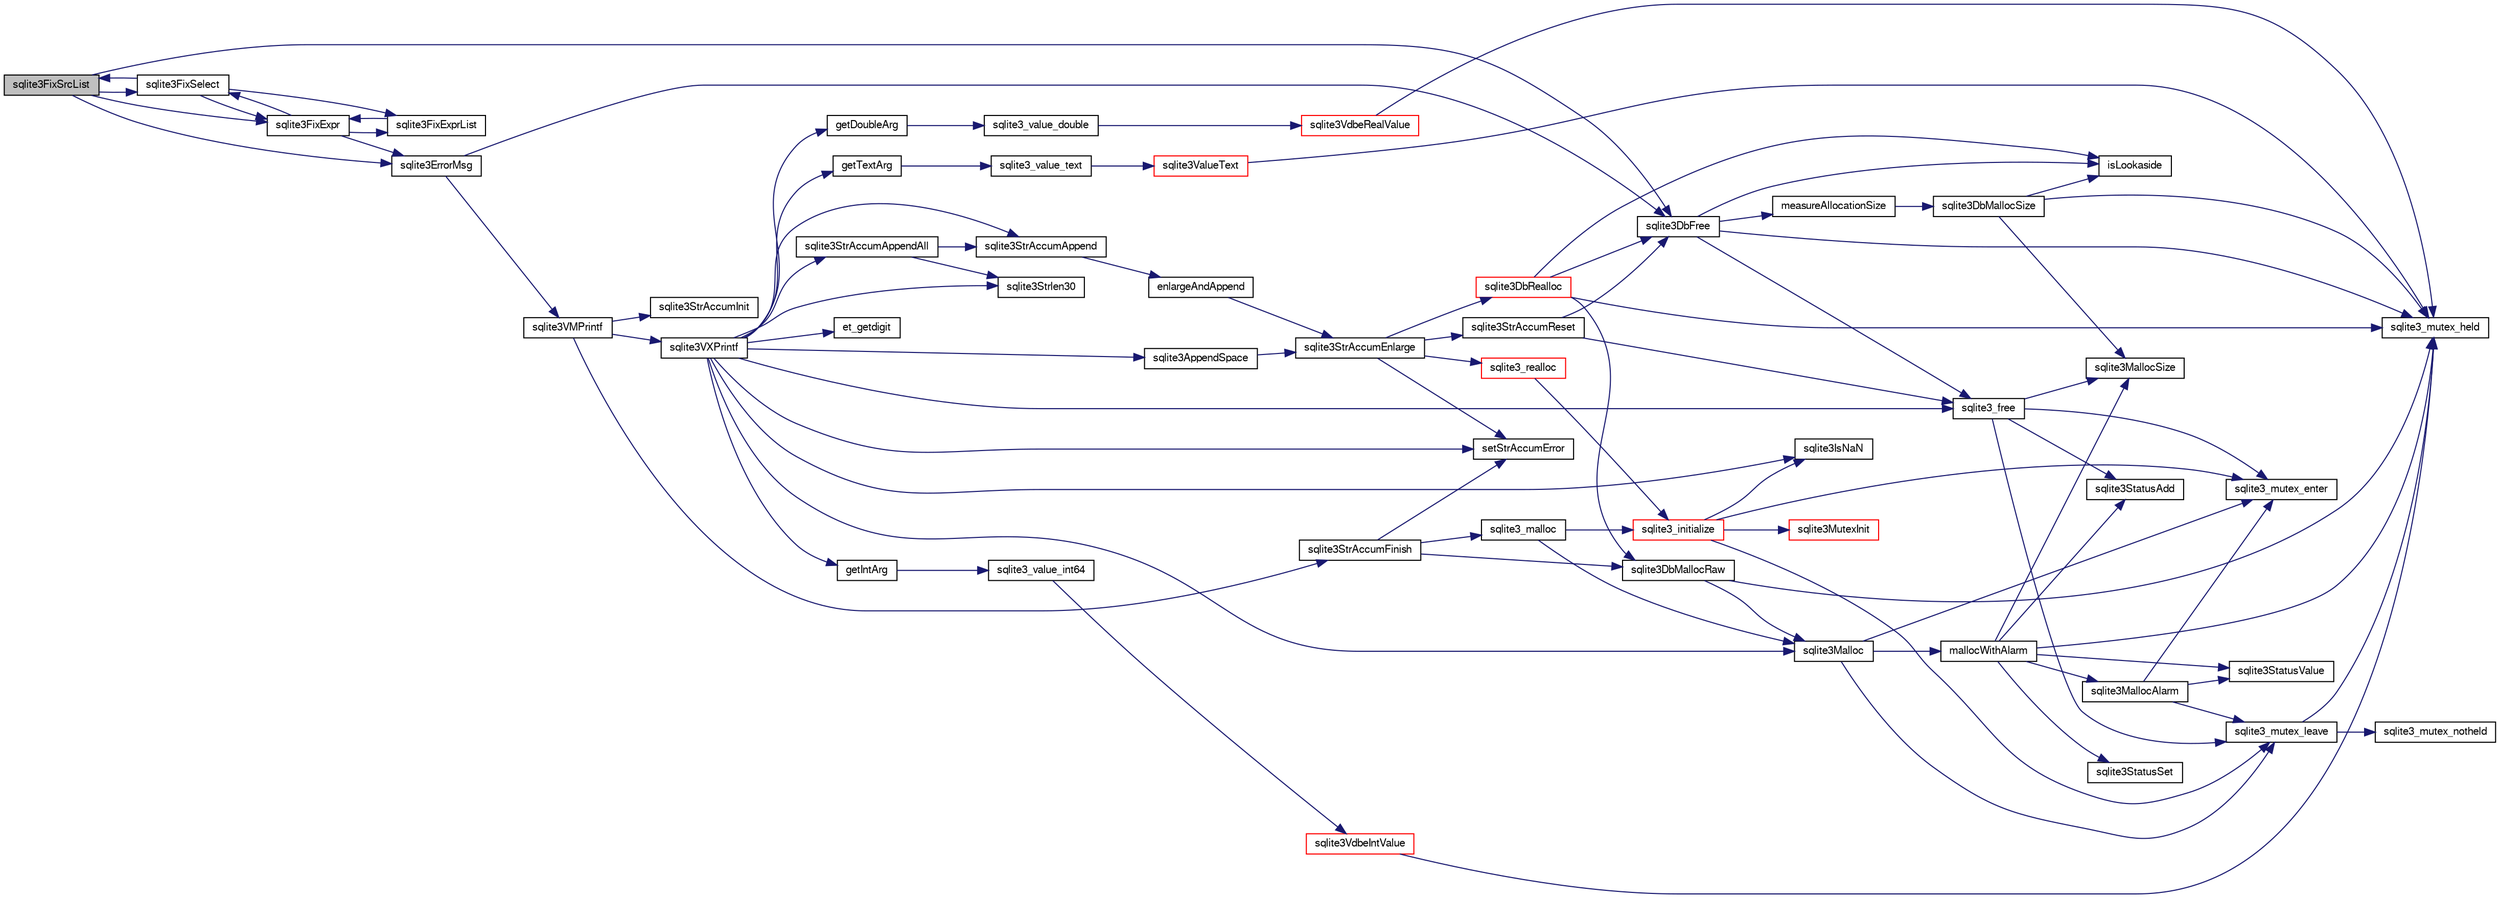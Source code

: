 digraph "sqlite3FixSrcList"
{
  edge [fontname="FreeSans",fontsize="10",labelfontname="FreeSans",labelfontsize="10"];
  node [fontname="FreeSans",fontsize="10",shape=record];
  rankdir="LR";
  Node543216 [label="sqlite3FixSrcList",height=0.2,width=0.4,color="black", fillcolor="grey75", style="filled", fontcolor="black"];
  Node543216 -> Node543217 [color="midnightblue",fontsize="10",style="solid",fontname="FreeSans"];
  Node543217 [label="sqlite3ErrorMsg",height=0.2,width=0.4,color="black", fillcolor="white", style="filled",URL="$sqlite3_8c.html#aee2798e173651adae0f9c85469f3457d"];
  Node543217 -> Node543218 [color="midnightblue",fontsize="10",style="solid",fontname="FreeSans"];
  Node543218 [label="sqlite3VMPrintf",height=0.2,width=0.4,color="black", fillcolor="white", style="filled",URL="$sqlite3_8c.html#a05535d0982ef06fbc2ee8195ebbae689"];
  Node543218 -> Node543219 [color="midnightblue",fontsize="10",style="solid",fontname="FreeSans"];
  Node543219 [label="sqlite3StrAccumInit",height=0.2,width=0.4,color="black", fillcolor="white", style="filled",URL="$sqlite3_8c.html#aabf95e113b9d54d519cd15a56215f560"];
  Node543218 -> Node543220 [color="midnightblue",fontsize="10",style="solid",fontname="FreeSans"];
  Node543220 [label="sqlite3VXPrintf",height=0.2,width=0.4,color="black", fillcolor="white", style="filled",URL="$sqlite3_8c.html#a63c25806c9bd4a2b76f9a0eb232c6bde"];
  Node543220 -> Node543221 [color="midnightblue",fontsize="10",style="solid",fontname="FreeSans"];
  Node543221 [label="sqlite3StrAccumAppend",height=0.2,width=0.4,color="black", fillcolor="white", style="filled",URL="$sqlite3_8c.html#a56664fa33def33c5a5245b623441d5e0"];
  Node543221 -> Node543222 [color="midnightblue",fontsize="10",style="solid",fontname="FreeSans"];
  Node543222 [label="enlargeAndAppend",height=0.2,width=0.4,color="black", fillcolor="white", style="filled",URL="$sqlite3_8c.html#a25b21e61dc0883d849890eaa8a18088a"];
  Node543222 -> Node543223 [color="midnightblue",fontsize="10",style="solid",fontname="FreeSans"];
  Node543223 [label="sqlite3StrAccumEnlarge",height=0.2,width=0.4,color="black", fillcolor="white", style="filled",URL="$sqlite3_8c.html#a38976500a97c69d65086eeccca82dd96"];
  Node543223 -> Node543224 [color="midnightblue",fontsize="10",style="solid",fontname="FreeSans"];
  Node543224 [label="setStrAccumError",height=0.2,width=0.4,color="black", fillcolor="white", style="filled",URL="$sqlite3_8c.html#a3dc479a1fc8ba1ab8edfe51f8a0b102c"];
  Node543223 -> Node543225 [color="midnightblue",fontsize="10",style="solid",fontname="FreeSans"];
  Node543225 [label="sqlite3StrAccumReset",height=0.2,width=0.4,color="black", fillcolor="white", style="filled",URL="$sqlite3_8c.html#ad7e70f4ec9d2fa3a63a371e2c7c555d8"];
  Node543225 -> Node543226 [color="midnightblue",fontsize="10",style="solid",fontname="FreeSans"];
  Node543226 [label="sqlite3DbFree",height=0.2,width=0.4,color="black", fillcolor="white", style="filled",URL="$sqlite3_8c.html#ac70ab821a6607b4a1b909582dc37a069"];
  Node543226 -> Node543227 [color="midnightblue",fontsize="10",style="solid",fontname="FreeSans"];
  Node543227 [label="sqlite3_mutex_held",height=0.2,width=0.4,color="black", fillcolor="white", style="filled",URL="$sqlite3_8c.html#acf77da68932b6bc163c5e68547ecc3e7"];
  Node543226 -> Node543228 [color="midnightblue",fontsize="10",style="solid",fontname="FreeSans"];
  Node543228 [label="measureAllocationSize",height=0.2,width=0.4,color="black", fillcolor="white", style="filled",URL="$sqlite3_8c.html#a45731e644a22fdb756e2b6337224217a"];
  Node543228 -> Node543229 [color="midnightblue",fontsize="10",style="solid",fontname="FreeSans"];
  Node543229 [label="sqlite3DbMallocSize",height=0.2,width=0.4,color="black", fillcolor="white", style="filled",URL="$sqlite3_8c.html#aa397e5a8a03495203a0767abf0a71f86"];
  Node543229 -> Node543230 [color="midnightblue",fontsize="10",style="solid",fontname="FreeSans"];
  Node543230 [label="sqlite3MallocSize",height=0.2,width=0.4,color="black", fillcolor="white", style="filled",URL="$sqlite3_8c.html#acf5d2a5f35270bafb050bd2def576955"];
  Node543229 -> Node543227 [color="midnightblue",fontsize="10",style="solid",fontname="FreeSans"];
  Node543229 -> Node543231 [color="midnightblue",fontsize="10",style="solid",fontname="FreeSans"];
  Node543231 [label="isLookaside",height=0.2,width=0.4,color="black", fillcolor="white", style="filled",URL="$sqlite3_8c.html#a770fa05ff9717b75e16f4d968a77b897"];
  Node543226 -> Node543231 [color="midnightblue",fontsize="10",style="solid",fontname="FreeSans"];
  Node543226 -> Node543232 [color="midnightblue",fontsize="10",style="solid",fontname="FreeSans"];
  Node543232 [label="sqlite3_free",height=0.2,width=0.4,color="black", fillcolor="white", style="filled",URL="$sqlite3_8c.html#a6552349e36a8a691af5487999ab09519"];
  Node543232 -> Node543233 [color="midnightblue",fontsize="10",style="solid",fontname="FreeSans"];
  Node543233 [label="sqlite3_mutex_enter",height=0.2,width=0.4,color="black", fillcolor="white", style="filled",URL="$sqlite3_8c.html#a1c12cde690bd89f104de5cbad12a6bf5"];
  Node543232 -> Node543234 [color="midnightblue",fontsize="10",style="solid",fontname="FreeSans"];
  Node543234 [label="sqlite3StatusAdd",height=0.2,width=0.4,color="black", fillcolor="white", style="filled",URL="$sqlite3_8c.html#afa029f93586aeab4cc85360905dae9cd"];
  Node543232 -> Node543230 [color="midnightblue",fontsize="10",style="solid",fontname="FreeSans"];
  Node543232 -> Node543235 [color="midnightblue",fontsize="10",style="solid",fontname="FreeSans"];
  Node543235 [label="sqlite3_mutex_leave",height=0.2,width=0.4,color="black", fillcolor="white", style="filled",URL="$sqlite3_8c.html#a5838d235601dbd3c1fa993555c6bcc93"];
  Node543235 -> Node543227 [color="midnightblue",fontsize="10",style="solid",fontname="FreeSans"];
  Node543235 -> Node543236 [color="midnightblue",fontsize="10",style="solid",fontname="FreeSans"];
  Node543236 [label="sqlite3_mutex_notheld",height=0.2,width=0.4,color="black", fillcolor="white", style="filled",URL="$sqlite3_8c.html#a83967c837c1c000d3b5adcfaa688f5dc"];
  Node543225 -> Node543232 [color="midnightblue",fontsize="10",style="solid",fontname="FreeSans"];
  Node543223 -> Node543237 [color="midnightblue",fontsize="10",style="solid",fontname="FreeSans"];
  Node543237 [label="sqlite3DbRealloc",height=0.2,width=0.4,color="red", fillcolor="white", style="filled",URL="$sqlite3_8c.html#ae028f4902a9d29bcaf310ff289ee87dc"];
  Node543237 -> Node543227 [color="midnightblue",fontsize="10",style="solid",fontname="FreeSans"];
  Node543237 -> Node543238 [color="midnightblue",fontsize="10",style="solid",fontname="FreeSans"];
  Node543238 [label="sqlite3DbMallocRaw",height=0.2,width=0.4,color="black", fillcolor="white", style="filled",URL="$sqlite3_8c.html#abbe8be0cf7175e11ddc3e2218fad924e"];
  Node543238 -> Node543227 [color="midnightblue",fontsize="10",style="solid",fontname="FreeSans"];
  Node543238 -> Node543239 [color="midnightblue",fontsize="10",style="solid",fontname="FreeSans"];
  Node543239 [label="sqlite3Malloc",height=0.2,width=0.4,color="black", fillcolor="white", style="filled",URL="$sqlite3_8c.html#a361a2eaa846b1885f123abe46f5d8b2b"];
  Node543239 -> Node543233 [color="midnightblue",fontsize="10",style="solid",fontname="FreeSans"];
  Node543239 -> Node543240 [color="midnightblue",fontsize="10",style="solid",fontname="FreeSans"];
  Node543240 [label="mallocWithAlarm",height=0.2,width=0.4,color="black", fillcolor="white", style="filled",URL="$sqlite3_8c.html#ab070d5cf8e48ec8a6a43cf025d48598b"];
  Node543240 -> Node543227 [color="midnightblue",fontsize="10",style="solid",fontname="FreeSans"];
  Node543240 -> Node543241 [color="midnightblue",fontsize="10",style="solid",fontname="FreeSans"];
  Node543241 [label="sqlite3StatusSet",height=0.2,width=0.4,color="black", fillcolor="white", style="filled",URL="$sqlite3_8c.html#afec7586c01fcb5ea17dc9d7725a589d9"];
  Node543240 -> Node543242 [color="midnightblue",fontsize="10",style="solid",fontname="FreeSans"];
  Node543242 [label="sqlite3StatusValue",height=0.2,width=0.4,color="black", fillcolor="white", style="filled",URL="$sqlite3_8c.html#a30b8ac296c6e200c1fa57708d52c6ef6"];
  Node543240 -> Node543243 [color="midnightblue",fontsize="10",style="solid",fontname="FreeSans"];
  Node543243 [label="sqlite3MallocAlarm",height=0.2,width=0.4,color="black", fillcolor="white", style="filled",URL="$sqlite3_8c.html#ada66988e8471d1198f3219c062377508"];
  Node543243 -> Node543242 [color="midnightblue",fontsize="10",style="solid",fontname="FreeSans"];
  Node543243 -> Node543235 [color="midnightblue",fontsize="10",style="solid",fontname="FreeSans"];
  Node543243 -> Node543233 [color="midnightblue",fontsize="10",style="solid",fontname="FreeSans"];
  Node543240 -> Node543230 [color="midnightblue",fontsize="10",style="solid",fontname="FreeSans"];
  Node543240 -> Node543234 [color="midnightblue",fontsize="10",style="solid",fontname="FreeSans"];
  Node543239 -> Node543235 [color="midnightblue",fontsize="10",style="solid",fontname="FreeSans"];
  Node543237 -> Node543231 [color="midnightblue",fontsize="10",style="solid",fontname="FreeSans"];
  Node543237 -> Node543226 [color="midnightblue",fontsize="10",style="solid",fontname="FreeSans"];
  Node543223 -> Node543420 [color="midnightblue",fontsize="10",style="solid",fontname="FreeSans"];
  Node543420 [label="sqlite3_realloc",height=0.2,width=0.4,color="red", fillcolor="white", style="filled",URL="$sqlite3_8c.html#a822d9e42f6ab4b2ec803f311aeb9618d"];
  Node543420 -> Node543245 [color="midnightblue",fontsize="10",style="solid",fontname="FreeSans"];
  Node543245 [label="sqlite3_initialize",height=0.2,width=0.4,color="red", fillcolor="white", style="filled",URL="$sqlite3_8c.html#ab0c0ee2d5d4cf8b28e9572296a8861df"];
  Node543245 -> Node543246 [color="midnightblue",fontsize="10",style="solid",fontname="FreeSans"];
  Node543246 [label="sqlite3MutexInit",height=0.2,width=0.4,color="red", fillcolor="white", style="filled",URL="$sqlite3_8c.html#a7906afcdd1cdb3d0007eb932398a1158"];
  Node543245 -> Node543233 [color="midnightblue",fontsize="10",style="solid",fontname="FreeSans"];
  Node543245 -> Node543235 [color="midnightblue",fontsize="10",style="solid",fontname="FreeSans"];
  Node543245 -> Node543388 [color="midnightblue",fontsize="10",style="solid",fontname="FreeSans"];
  Node543388 [label="sqlite3IsNaN",height=0.2,width=0.4,color="black", fillcolor="white", style="filled",URL="$sqlite3_8c.html#aed4d78203877c3486765ccbc7feebb50"];
  Node543220 -> Node543494 [color="midnightblue",fontsize="10",style="solid",fontname="FreeSans"];
  Node543494 [label="getIntArg",height=0.2,width=0.4,color="black", fillcolor="white", style="filled",URL="$sqlite3_8c.html#abff258963dbd9205fb299851a64c67be"];
  Node543494 -> Node543379 [color="midnightblue",fontsize="10",style="solid",fontname="FreeSans"];
  Node543379 [label="sqlite3_value_int64",height=0.2,width=0.4,color="black", fillcolor="white", style="filled",URL="$sqlite3_8c.html#ab38d8627f4750672e72712df0b709e0d"];
  Node543379 -> Node543367 [color="midnightblue",fontsize="10",style="solid",fontname="FreeSans"];
  Node543367 [label="sqlite3VdbeIntValue",height=0.2,width=0.4,color="red", fillcolor="white", style="filled",URL="$sqlite3_8c.html#a3dc28e3bfdbecf81633c3697a3aacd45"];
  Node543367 -> Node543227 [color="midnightblue",fontsize="10",style="solid",fontname="FreeSans"];
  Node543220 -> Node543239 [color="midnightblue",fontsize="10",style="solid",fontname="FreeSans"];
  Node543220 -> Node543224 [color="midnightblue",fontsize="10",style="solid",fontname="FreeSans"];
  Node543220 -> Node543495 [color="midnightblue",fontsize="10",style="solid",fontname="FreeSans"];
  Node543495 [label="getDoubleArg",height=0.2,width=0.4,color="black", fillcolor="white", style="filled",URL="$sqlite3_8c.html#a1cf25120072c85bd261983b24c12c3d9"];
  Node543495 -> Node543383 [color="midnightblue",fontsize="10",style="solid",fontname="FreeSans"];
  Node543383 [label="sqlite3_value_double",height=0.2,width=0.4,color="black", fillcolor="white", style="filled",URL="$sqlite3_8c.html#a3e50c1a2dd484a8b6911c9d163816b88"];
  Node543383 -> Node543384 [color="midnightblue",fontsize="10",style="solid",fontname="FreeSans"];
  Node543384 [label="sqlite3VdbeRealValue",height=0.2,width=0.4,color="red", fillcolor="white", style="filled",URL="$sqlite3_8c.html#a5bf943a4f9a5516911b3bc610e3d64e0"];
  Node543384 -> Node543227 [color="midnightblue",fontsize="10",style="solid",fontname="FreeSans"];
  Node543220 -> Node543388 [color="midnightblue",fontsize="10",style="solid",fontname="FreeSans"];
  Node543220 -> Node543306 [color="midnightblue",fontsize="10",style="solid",fontname="FreeSans"];
  Node543306 [label="sqlite3Strlen30",height=0.2,width=0.4,color="black", fillcolor="white", style="filled",URL="$sqlite3_8c.html#a3dcd80ba41f1a308193dee74857b62a7"];
  Node543220 -> Node543496 [color="midnightblue",fontsize="10",style="solid",fontname="FreeSans"];
  Node543496 [label="et_getdigit",height=0.2,width=0.4,color="black", fillcolor="white", style="filled",URL="$sqlite3_8c.html#a40c5a308749ad07cc2397a53e081bff0"];
  Node543220 -> Node543497 [color="midnightblue",fontsize="10",style="solid",fontname="FreeSans"];
  Node543497 [label="getTextArg",height=0.2,width=0.4,color="black", fillcolor="white", style="filled",URL="$sqlite3_8c.html#afbb41850423ef20071cefaab0431e04d"];
  Node543497 -> Node543311 [color="midnightblue",fontsize="10",style="solid",fontname="FreeSans"];
  Node543311 [label="sqlite3_value_text",height=0.2,width=0.4,color="black", fillcolor="white", style="filled",URL="$sqlite3_8c.html#aef2ace3239e6dd59c74110faa70f8171"];
  Node543311 -> Node543312 [color="midnightblue",fontsize="10",style="solid",fontname="FreeSans"];
  Node543312 [label="sqlite3ValueText",height=0.2,width=0.4,color="red", fillcolor="white", style="filled",URL="$sqlite3_8c.html#ad567a94e52d1adf81f4857fdba00a59b"];
  Node543312 -> Node543227 [color="midnightblue",fontsize="10",style="solid",fontname="FreeSans"];
  Node543220 -> Node543498 [color="midnightblue",fontsize="10",style="solid",fontname="FreeSans"];
  Node543498 [label="sqlite3StrAccumAppendAll",height=0.2,width=0.4,color="black", fillcolor="white", style="filled",URL="$sqlite3_8c.html#acaf8f3e4f99a3c3a4a77e9c987547289"];
  Node543498 -> Node543221 [color="midnightblue",fontsize="10",style="solid",fontname="FreeSans"];
  Node543498 -> Node543306 [color="midnightblue",fontsize="10",style="solid",fontname="FreeSans"];
  Node543220 -> Node543499 [color="midnightblue",fontsize="10",style="solid",fontname="FreeSans"];
  Node543499 [label="sqlite3AppendSpace",height=0.2,width=0.4,color="black", fillcolor="white", style="filled",URL="$sqlite3_8c.html#aefd38a5afc0020d4a93855c3ee7c63a8"];
  Node543499 -> Node543223 [color="midnightblue",fontsize="10",style="solid",fontname="FreeSans"];
  Node543220 -> Node543232 [color="midnightblue",fontsize="10",style="solid",fontname="FreeSans"];
  Node543218 -> Node543270 [color="midnightblue",fontsize="10",style="solid",fontname="FreeSans"];
  Node543270 [label="sqlite3StrAccumFinish",height=0.2,width=0.4,color="black", fillcolor="white", style="filled",URL="$sqlite3_8c.html#adb7f26b10ac1b847db6f000ef4c2e2ba"];
  Node543270 -> Node543238 [color="midnightblue",fontsize="10",style="solid",fontname="FreeSans"];
  Node543270 -> Node543271 [color="midnightblue",fontsize="10",style="solid",fontname="FreeSans"];
  Node543271 [label="sqlite3_malloc",height=0.2,width=0.4,color="black", fillcolor="white", style="filled",URL="$sqlite3_8c.html#ac79dba55fc32b6a840cf5a9769bce7cd"];
  Node543271 -> Node543245 [color="midnightblue",fontsize="10",style="solid",fontname="FreeSans"];
  Node543271 -> Node543239 [color="midnightblue",fontsize="10",style="solid",fontname="FreeSans"];
  Node543270 -> Node543224 [color="midnightblue",fontsize="10",style="solid",fontname="FreeSans"];
  Node543217 -> Node543226 [color="midnightblue",fontsize="10",style="solid",fontname="FreeSans"];
  Node543216 -> Node543226 [color="midnightblue",fontsize="10",style="solid",fontname="FreeSans"];
  Node543216 -> Node543500 [color="midnightblue",fontsize="10",style="solid",fontname="FreeSans"];
  Node543500 [label="sqlite3FixSelect",height=0.2,width=0.4,color="black", fillcolor="white", style="filled",URL="$sqlite3_8c.html#a359eecf223c2eaa665ef8bc3f2687d4c"];
  Node543500 -> Node543501 [color="midnightblue",fontsize="10",style="solid",fontname="FreeSans"];
  Node543501 [label="sqlite3FixExprList",height=0.2,width=0.4,color="black", fillcolor="white", style="filled",URL="$sqlite3_8c.html#ae7c3574b349cf7cde71c2ee904060b92"];
  Node543501 -> Node543502 [color="midnightblue",fontsize="10",style="solid",fontname="FreeSans"];
  Node543502 [label="sqlite3FixExpr",height=0.2,width=0.4,color="black", fillcolor="white", style="filled",URL="$sqlite3_8c.html#aed02a32694f2649d2f9161fb324f12ed"];
  Node543502 -> Node543217 [color="midnightblue",fontsize="10",style="solid",fontname="FreeSans"];
  Node543502 -> Node543500 [color="midnightblue",fontsize="10",style="solid",fontname="FreeSans"];
  Node543502 -> Node543501 [color="midnightblue",fontsize="10",style="solid",fontname="FreeSans"];
  Node543500 -> Node543216 [color="midnightblue",fontsize="10",style="solid",fontname="FreeSans"];
  Node543500 -> Node543502 [color="midnightblue",fontsize="10",style="solid",fontname="FreeSans"];
  Node543216 -> Node543502 [color="midnightblue",fontsize="10",style="solid",fontname="FreeSans"];
}
